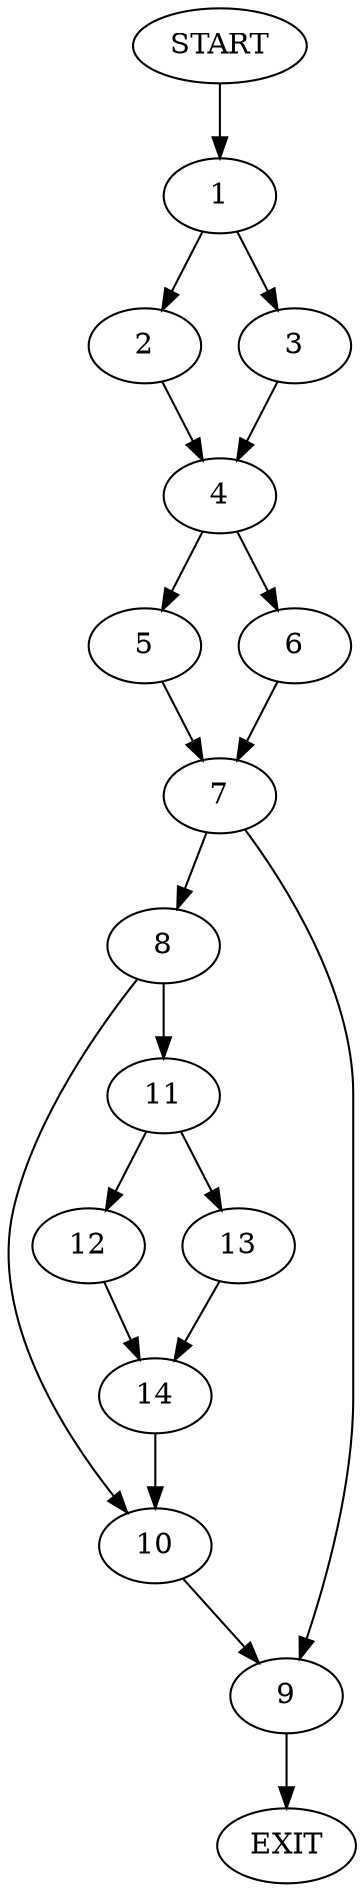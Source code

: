 digraph {
0 [label="START"]
15 [label="EXIT"]
0 -> 1
1 -> 2
1 -> 3
2 -> 4
3 -> 4
4 -> 5
4 -> 6
5 -> 7
6 -> 7
7 -> 8
7 -> 9
9 -> 15
8 -> 10
8 -> 11
11 -> 12
11 -> 13
10 -> 9
12 -> 14
13 -> 14
14 -> 10
}
